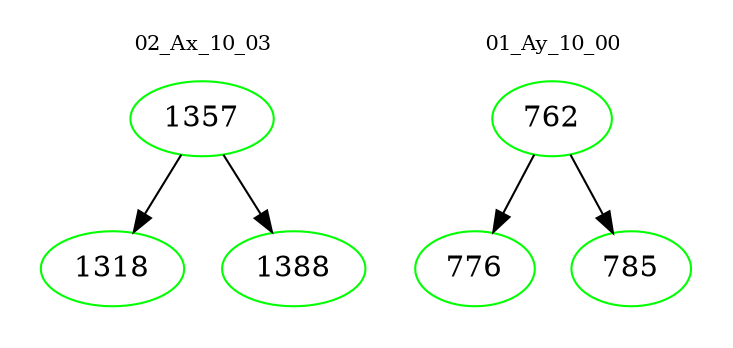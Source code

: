 digraph{
subgraph cluster_0 {
color = white
label = "02_Ax_10_03";
fontsize=10;
T0_1357 [label="1357", color="green"]
T0_1357 -> T0_1318 [color="black"]
T0_1318 [label="1318", color="green"]
T0_1357 -> T0_1388 [color="black"]
T0_1388 [label="1388", color="green"]
}
subgraph cluster_1 {
color = white
label = "01_Ay_10_00";
fontsize=10;
T1_762 [label="762", color="green"]
T1_762 -> T1_776 [color="black"]
T1_776 [label="776", color="green"]
T1_762 -> T1_785 [color="black"]
T1_785 [label="785", color="green"]
}
}
